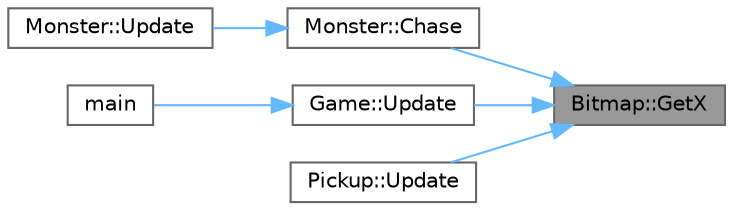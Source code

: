 digraph "Bitmap::GetX"
{
 // LATEX_PDF_SIZE
  bgcolor="transparent";
  edge [fontname=Helvetica,fontsize=10,labelfontname=Helvetica,labelfontsize=10];
  node [fontname=Helvetica,fontsize=10,shape=box,height=0.2,width=0.4];
  rankdir="RL";
  Node1 [label="Bitmap::GetX",height=0.2,width=0.4,color="gray40", fillcolor="grey60", style="filled", fontcolor="black",tooltip=" "];
  Node1 -> Node2 [dir="back",color="steelblue1",style="solid"];
  Node2 [label="Monster::Chase",height=0.2,width=0.4,color="grey40", fillcolor="white", style="filled",URL="$class_monster.html#a460c74794d4f04977ebf39d912ab3ff3",tooltip="Chases this instance."];
  Node2 -> Node3 [dir="back",color="steelblue1",style="solid"];
  Node3 [label="Monster::Update",height=0.2,width=0.4,color="grey40", fillcolor="white", style="filled",URL="$class_monster.html#a30d75e60a6cf10223b00e2fb1d58d485",tooltip="Updates this instance."];
  Node1 -> Node4 [dir="back",color="steelblue1",style="solid"];
  Node4 [label="Game::Update",height=0.2,width=0.4,color="grey40", fillcolor="white", style="filled",URL="$class_game.html#a1c5373c68261c54aff03e6abe40fee52",tooltip="Update Function for Game."];
  Node4 -> Node5 [dir="back",color="steelblue1",style="solid"];
  Node5 [label="main",height=0.2,width=0.4,color="grey40", fillcolor="white", style="filled",URL="$main_8cpp.html#a0ddf1224851353fc92bfbff6f499fa97",tooltip="Mains the specified argc."];
  Node1 -> Node6 [dir="back",color="steelblue1",style="solid"];
  Node6 [label="Pickup::Update",height=0.2,width=0.4,color="grey40", fillcolor="white", style="filled",URL="$class_pickup.html#a47d91d989a2beafaa497779ab892bcc8",tooltip="Updates this instance."];
}

